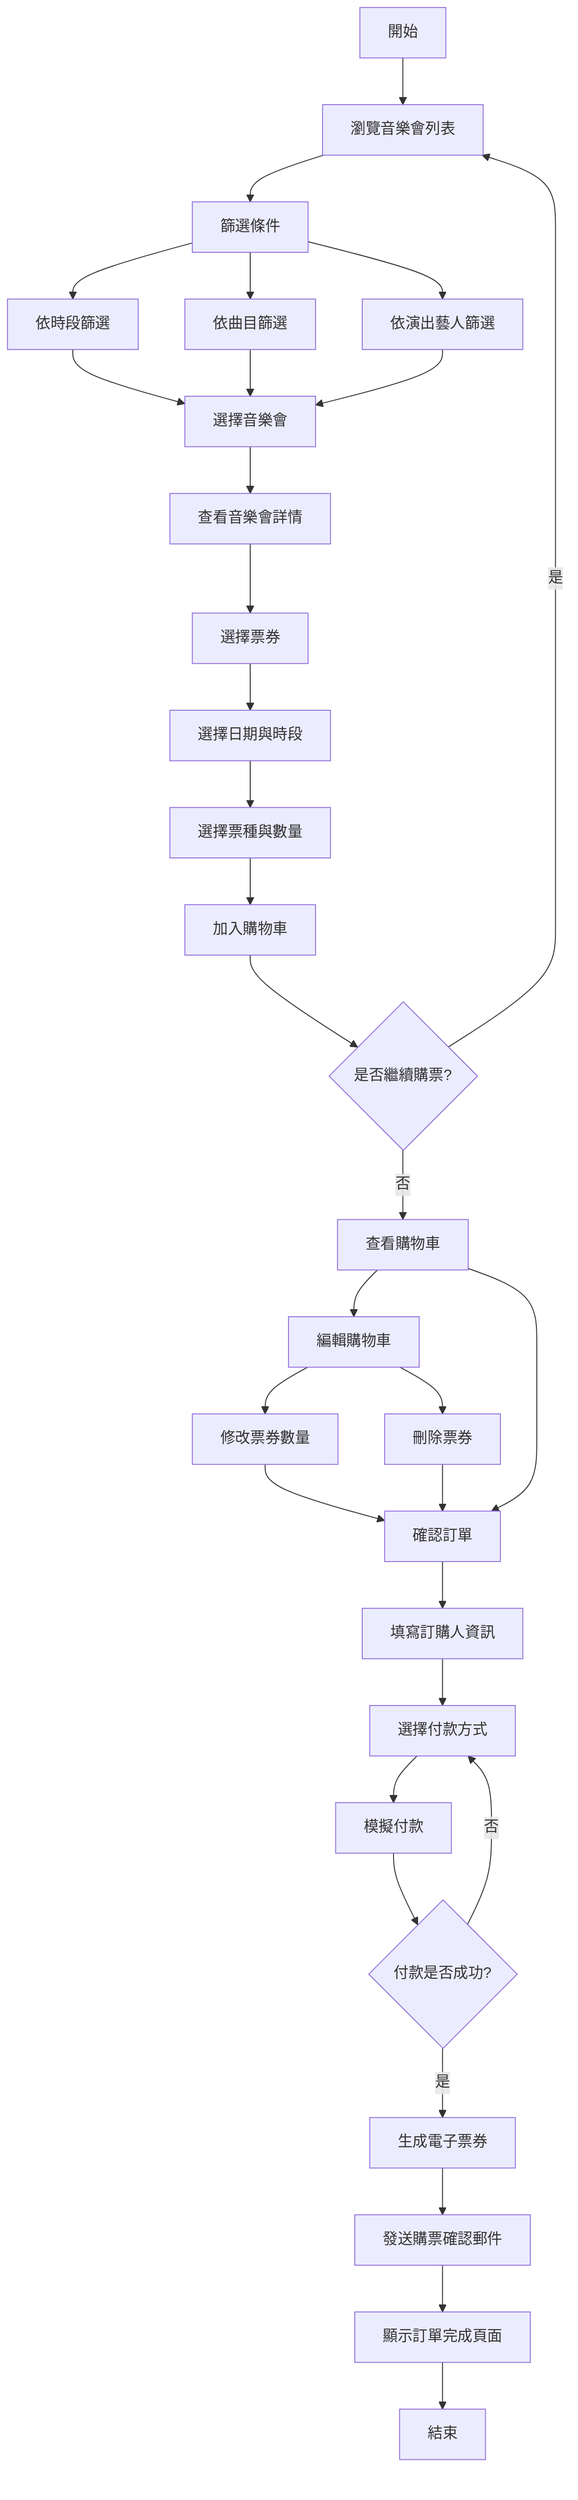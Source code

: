 flowchart TD
    A[開始] --> B[瀏覽音樂會列表]
    B --> C[篩選條件]
    C --> C1[依時段篩選]
    C --> C2[依曲目篩選]
    C --> C3[依演出藝人篩選]
    
    C1 --> D[選擇音樂會]
    C2 --> D
    C3 --> D
    
    D --> E[查看音樂會詳情]
    E --> F[選擇票券]
    F --> G[選擇日期與時段]
    G --> H[選擇票種與數量]
    H --> I[加入購物車]
    
    I --> J{是否繼續購票?}
    J -->|是| B
    J -->|否| K[查看購物車]
    
    K --> L[編輯購物車]
    L --> L1[修改票券數量]
    L --> L2[刪除票券]
    L1 --> M[確認訂單]
    L2 --> M
    K --> M
    
    M --> N[填寫訂購人資訊]
    N --> O[選擇付款方式]
    O --> P[模擬付款]
    P --> Q{付款是否成功?}
    Q -->|是| R[生成電子票券]
    Q -->|否| O
    
    R --> S[發送購票確認郵件]
    S --> T[顯示訂單完成頁面]
    T --> U[結束]